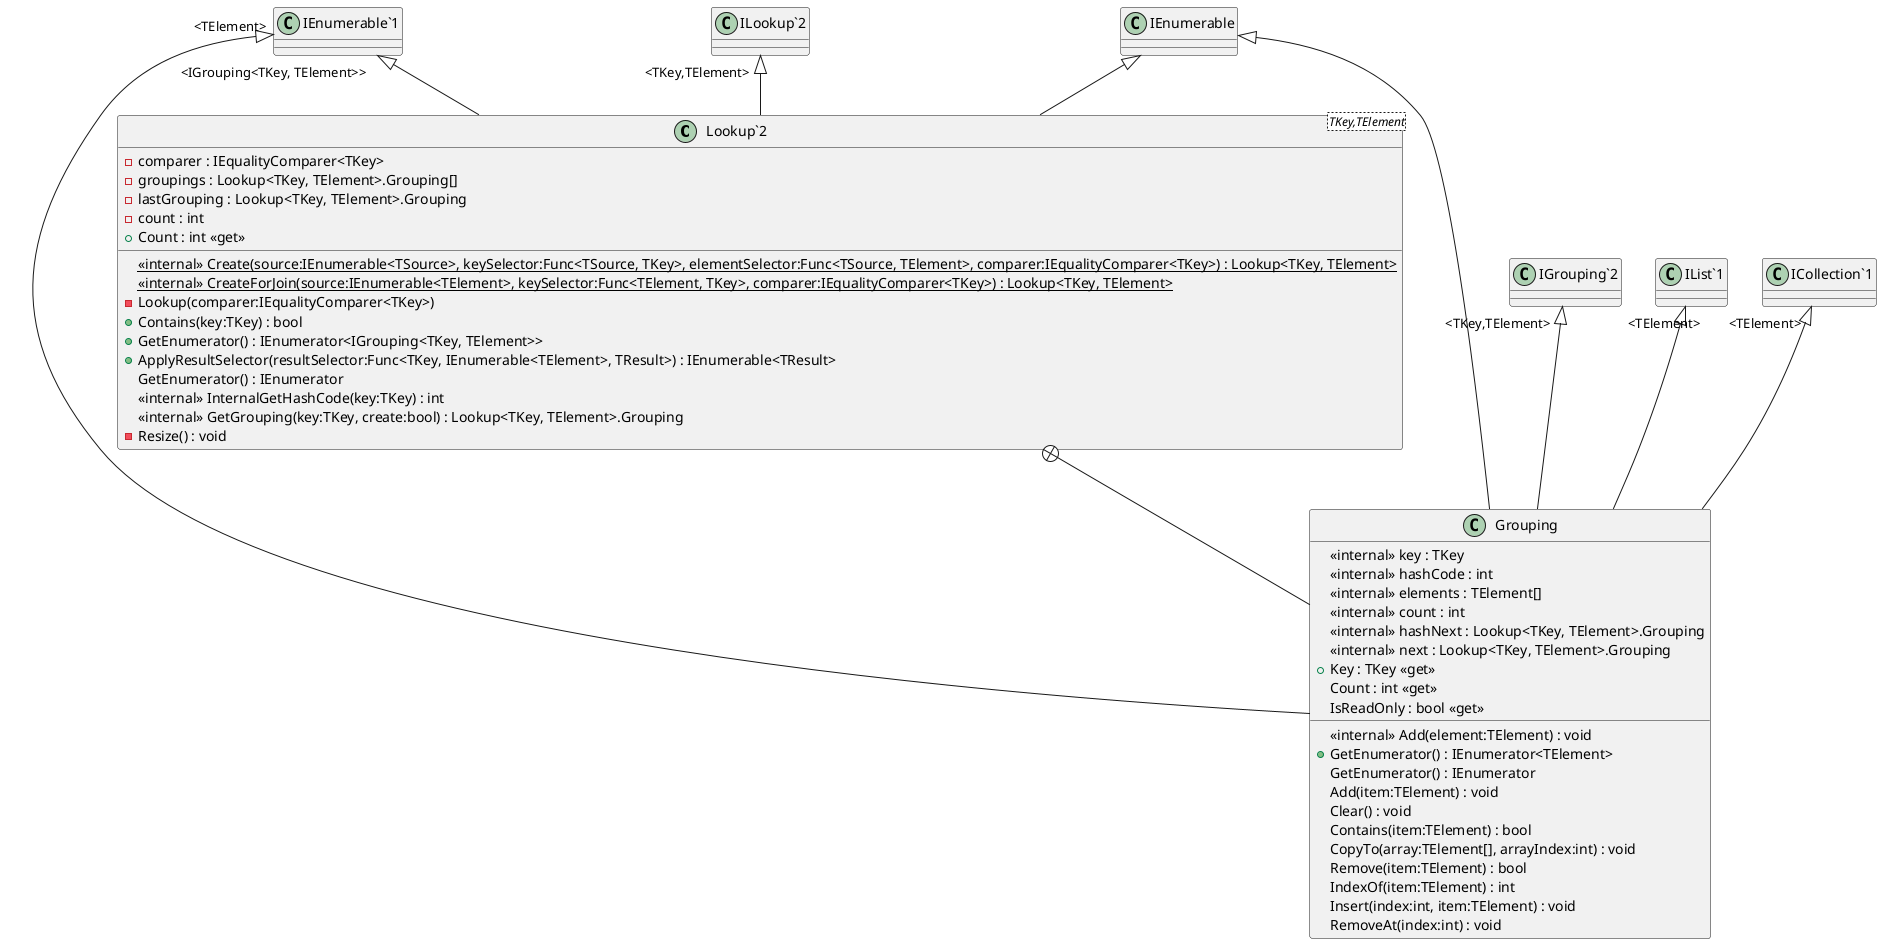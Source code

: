 @startuml
class "Lookup`2"<TKey,TElement> {
    - comparer : IEqualityComparer<TKey>
    - groupings : Lookup<TKey, TElement>.Grouping[]
    - lastGrouping : Lookup<TKey, TElement>.Grouping
    - count : int
    <<internal>> {static} Create(source:IEnumerable<TSource>, keySelector:Func<TSource, TKey>, elementSelector:Func<TSource, TElement>, comparer:IEqualityComparer<TKey>) : Lookup<TKey, TElement>
    <<internal>> {static} CreateForJoin(source:IEnumerable<TElement>, keySelector:Func<TElement, TKey>, comparer:IEqualityComparer<TKey>) : Lookup<TKey, TElement>
    - Lookup(comparer:IEqualityComparer<TKey>)
    + Count : int <<get>>
    + Contains(key:TKey) : bool
    + GetEnumerator() : IEnumerator<IGrouping<TKey, TElement>>
    + ApplyResultSelector(resultSelector:Func<TKey, IEnumerable<TElement>, TResult>) : IEnumerable<TResult>
    GetEnumerator() : IEnumerator
    <<internal>> InternalGetHashCode(key:TKey) : int
    <<internal>> GetGrouping(key:TKey, create:bool) : Lookup<TKey, TElement>.Grouping
    - Resize() : void
}
class Grouping {
    <<internal>> key : TKey
    <<internal>> hashCode : int
    <<internal>> elements : TElement[]
    <<internal>> count : int
    <<internal>> hashNext : Lookup<TKey, TElement>.Grouping
    <<internal>> next : Lookup<TKey, TElement>.Grouping
    <<internal>> Add(element:TElement) : void
    + GetEnumerator() : IEnumerator<TElement>
    GetEnumerator() : IEnumerator
    + Key : TKey <<get>>
    Count : int <<get>>
    IsReadOnly : bool <<get>>
    Add(item:TElement) : void
    Clear() : void
    Contains(item:TElement) : bool
    CopyTo(array:TElement[], arrayIndex:int) : void
    Remove(item:TElement) : bool
    IndexOf(item:TElement) : int
    Insert(index:int, item:TElement) : void
    RemoveAt(index:int) : void
}
"IEnumerable`1" "<IGrouping<TKey, TElement>>" <|-- "Lookup`2"
IEnumerable <|-- "Lookup`2"
"ILookup`2" "<TKey,TElement>" <|-- "Lookup`2"
"Lookup`2" +-- Grouping
"IGrouping`2" "<TKey,TElement>" <|-- Grouping
"IEnumerable`1" "<TElement>" <|-- Grouping
IEnumerable <|-- Grouping
"IList`1" "<TElement>" <|-- Grouping
"ICollection`1" "<TElement>" <|-- Grouping
@enduml
